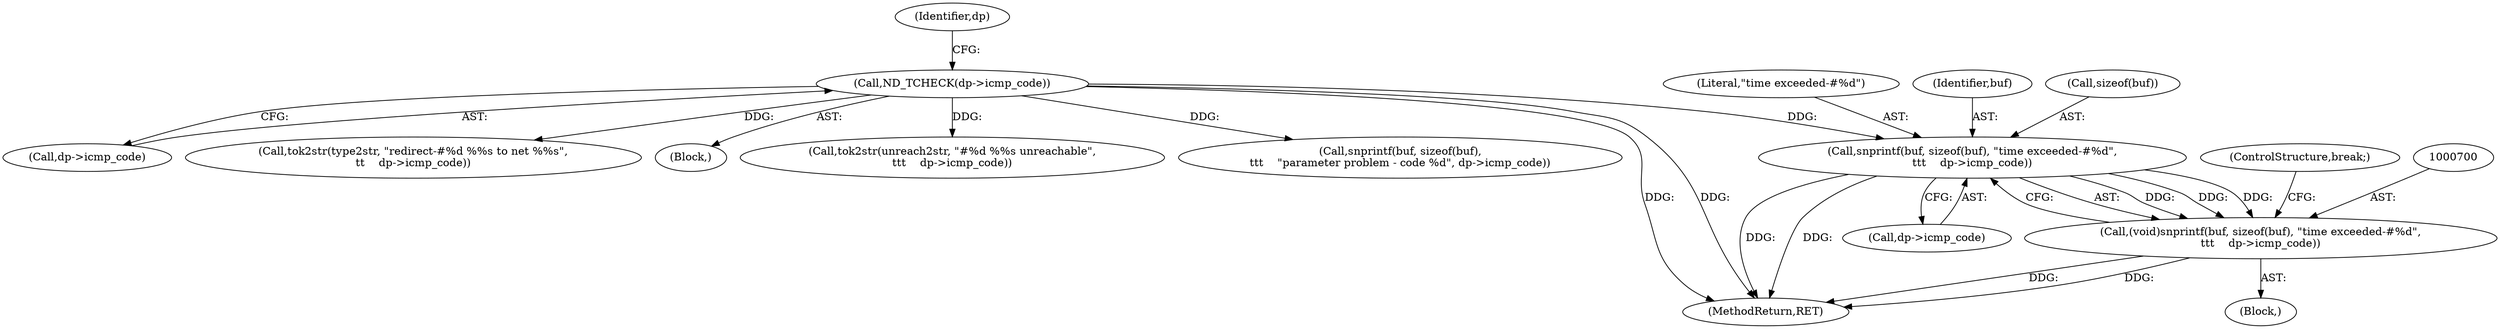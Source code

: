digraph "0_tcpdump_8509ef02eceb2bbb479cea10fe4a7ec6395f1a8b@pointer" {
"1000701" [label="(Call,snprintf(buf, sizeof(buf), \"time exceeded-#%d\",\n\t\t\t    dp->icmp_code))"];
"1000154" [label="(Call,ND_TCHECK(dp->icmp_code))"];
"1000699" [label="(Call,(void)snprintf(buf, sizeof(buf), \"time exceeded-#%d\",\n\t\t\t    dp->icmp_code))"];
"1001265" [label="(MethodReturn,RET)"];
"1000160" [label="(Identifier,dp)"];
"1000701" [label="(Call,snprintf(buf, sizeof(buf), \"time exceeded-#%d\",\n\t\t\t    dp->icmp_code))"];
"1000154" [label="(Call,ND_TCHECK(dp->icmp_code))"];
"1000705" [label="(Literal,\"time exceeded-#%d\")"];
"1000702" [label="(Identifier,buf)"];
"1000155" [label="(Call,dp->icmp_code)"];
"1000427" [label="(Call,tok2str(type2str, \"redirect-#%d %%s to net %%s\",\n\t\t    dp->icmp_code))"];
"1000115" [label="(Block,)"];
"1000709" [label="(ControlStructure,break;)"];
"1000687" [label="(Block,)"];
"1000703" [label="(Call,sizeof(buf))"];
"1000395" [label="(Call,tok2str(unreach2str, \"#%d %%s unreachable\",\n\t\t\t    dp->icmp_code))"];
"1000718" [label="(Call,snprintf(buf, sizeof(buf),\n\t\t\t    \"parameter problem - code %d\", dp->icmp_code))"];
"1000706" [label="(Call,dp->icmp_code)"];
"1000699" [label="(Call,(void)snprintf(buf, sizeof(buf), \"time exceeded-#%d\",\n\t\t\t    dp->icmp_code))"];
"1000701" -> "1000699"  [label="AST: "];
"1000701" -> "1000706"  [label="CFG: "];
"1000702" -> "1000701"  [label="AST: "];
"1000703" -> "1000701"  [label="AST: "];
"1000705" -> "1000701"  [label="AST: "];
"1000706" -> "1000701"  [label="AST: "];
"1000699" -> "1000701"  [label="CFG: "];
"1000701" -> "1001265"  [label="DDG: "];
"1000701" -> "1001265"  [label="DDG: "];
"1000701" -> "1000699"  [label="DDG: "];
"1000701" -> "1000699"  [label="DDG: "];
"1000701" -> "1000699"  [label="DDG: "];
"1000154" -> "1000701"  [label="DDG: "];
"1000154" -> "1000115"  [label="AST: "];
"1000154" -> "1000155"  [label="CFG: "];
"1000155" -> "1000154"  [label="AST: "];
"1000160" -> "1000154"  [label="CFG: "];
"1000154" -> "1001265"  [label="DDG: "];
"1000154" -> "1001265"  [label="DDG: "];
"1000154" -> "1000395"  [label="DDG: "];
"1000154" -> "1000427"  [label="DDG: "];
"1000154" -> "1000718"  [label="DDG: "];
"1000699" -> "1000687"  [label="AST: "];
"1000700" -> "1000699"  [label="AST: "];
"1000709" -> "1000699"  [label="CFG: "];
"1000699" -> "1001265"  [label="DDG: "];
"1000699" -> "1001265"  [label="DDG: "];
}
